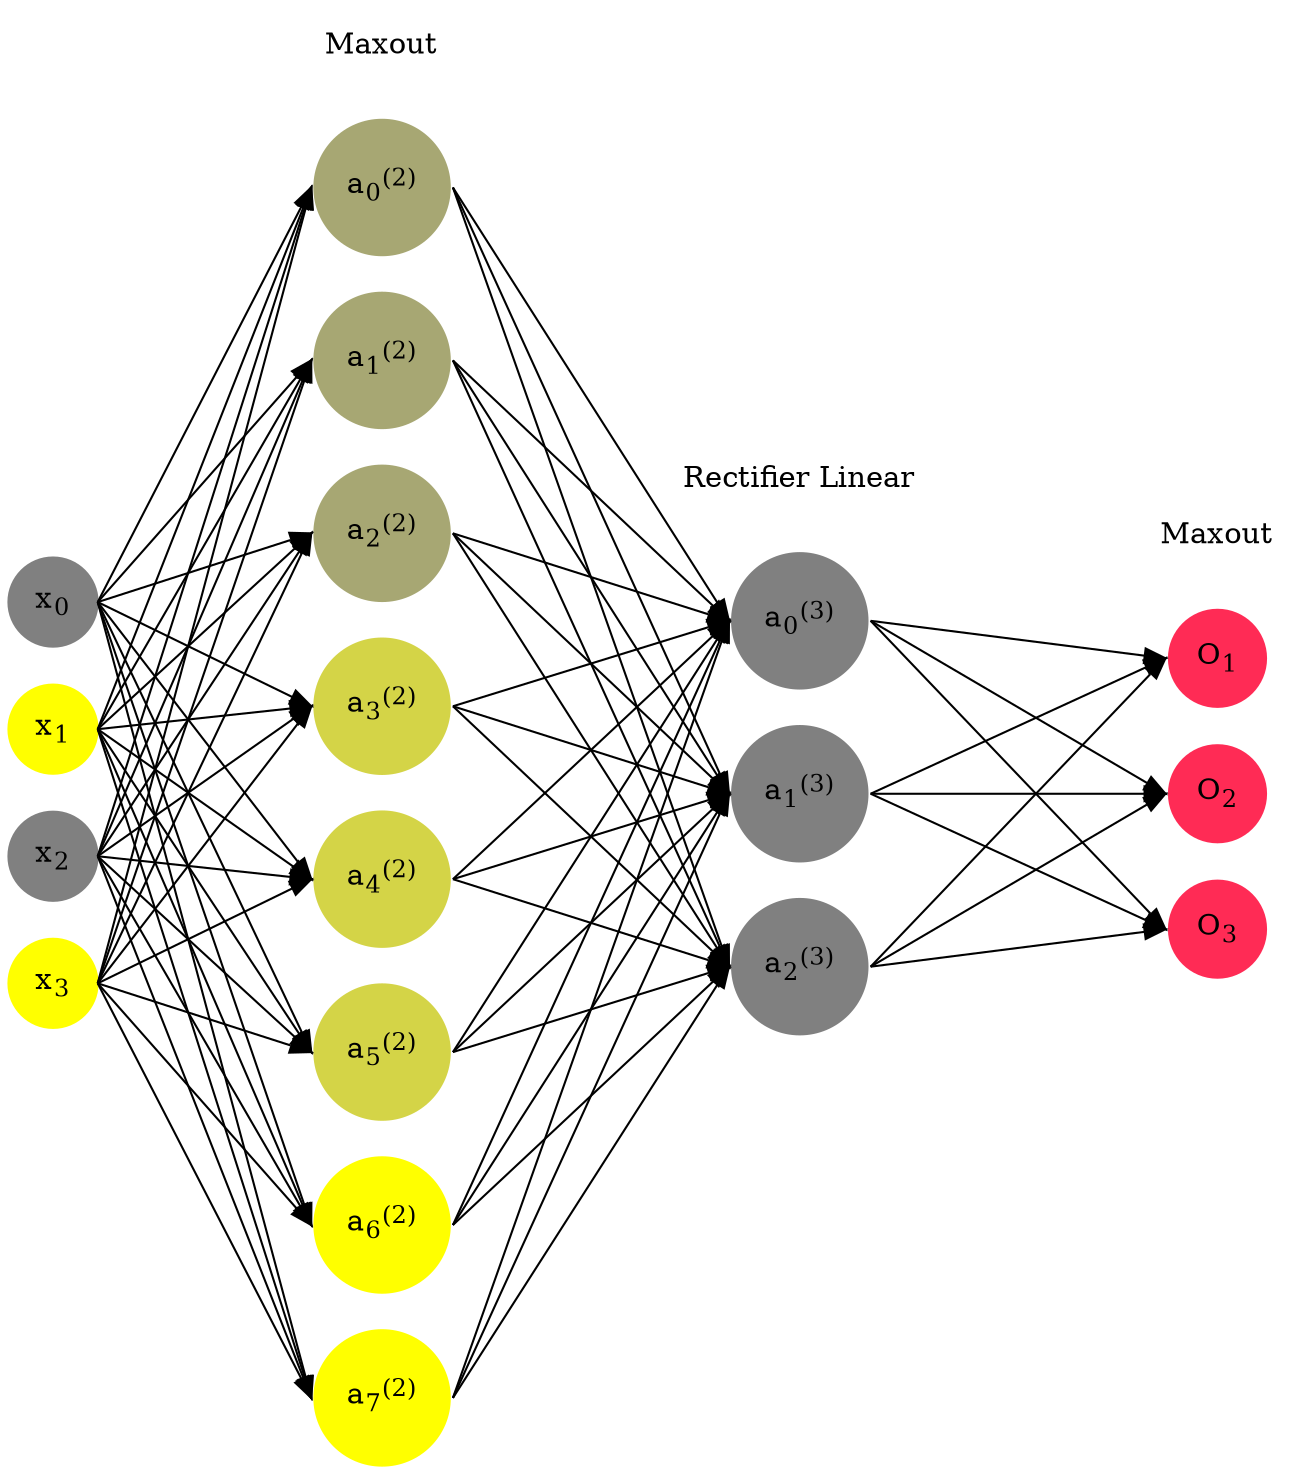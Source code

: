 digraph G {
	rankdir = LR;
	splines=false;
	edge[style=invis];
	ranksep= 1.4;
	{
	node [shape=circle, color="0.1667, 0.0, 0.5", style=filled, fillcolor="0.1667, 0.0, 0.5"];
	x0 [label=<x<sub>0</sub>>];
	}
	{
	node [shape=circle, color="0.1667, 1.0, 1.0", style=filled, fillcolor="0.1667, 1.0, 1.0"];
	x1 [label=<x<sub>1</sub>>];
	}
	{
	node [shape=circle, color="0.1667, 0.0, 0.5", style=filled, fillcolor="0.1667, 0.0, 0.5"];
	x2 [label=<x<sub>2</sub>>];
	}
	{
	node [shape=circle, color="0.1667, 1.0, 1.0", style=filled, fillcolor="0.1667, 1.0, 1.0"];
	x3 [label=<x<sub>3</sub>>];
	}
	{
	node [shape=circle, color="0.1667, 0.308358, 0.654179", style=filled, fillcolor="0.1667, 0.308358, 0.654179"];
	a02 [label=<a<sub>0</sub><sup>(2)</sup>>];
	}
	{
	node [shape=circle, color="0.1667, 0.308358, 0.654179", style=filled, fillcolor="0.1667, 0.308358, 0.654179"];
	a12 [label=<a<sub>1</sub><sup>(2)</sup>>];
	}
	{
	node [shape=circle, color="0.1667, 0.308358, 0.654179", style=filled, fillcolor="0.1667, 0.308358, 0.654179"];
	a22 [label=<a<sub>2</sub><sup>(2)</sup>>];
	}
	{
	node [shape=circle, color="0.1667, 0.663971, 0.831985", style=filled, fillcolor="0.1667, 0.663971, 0.831985"];
	a32 [label=<a<sub>3</sub><sup>(2)</sup>>];
	}
	{
	node [shape=circle, color="0.1667, 0.663971, 0.831985", style=filled, fillcolor="0.1667, 0.663971, 0.831985"];
	a42 [label=<a<sub>4</sub><sup>(2)</sup>>];
	}
	{
	node [shape=circle, color="0.1667, 0.663971, 0.831985", style=filled, fillcolor="0.1667, 0.663971, 0.831985"];
	a52 [label=<a<sub>5</sub><sup>(2)</sup>>];
	}
	{
	node [shape=circle, color="0.1667, 1.168899, 1.084449", style=filled, fillcolor="0.1667, 1.168899, 1.084449"];
	a62 [label=<a<sub>6</sub><sup>(2)</sup>>];
	}
	{
	node [shape=circle, color="0.1667, 1.168899, 1.084449", style=filled, fillcolor="0.1667, 1.168899, 1.084449"];
	a72 [label=<a<sub>7</sub><sup>(2)</sup>>];
	}
	{
	node [shape=circle, color="0.1667, 0.000000, 0.500000", style=filled, fillcolor="0.1667, 0.000000, 0.500000"];
	a03 [label=<a<sub>0</sub><sup>(3)</sup>>];
	}
	{
	node [shape=circle, color="0.1667, 0.000000, 0.500000", style=filled, fillcolor="0.1667, 0.000000, 0.500000"];
	a13 [label=<a<sub>1</sub><sup>(3)</sup>>];
	}
	{
	node [shape=circle, color="0.1667, 0.000000, 0.500000", style=filled, fillcolor="0.1667, 0.000000, 0.500000"];
	a23 [label=<a<sub>2</sub><sup>(3)</sup>>];
	}
	{
	node [shape=circle, color="0.9667, 0.83, 1.0", style=filled, fillcolor="0.9667, 0.83, 1.0"];
	O1 [label=<O<sub>1</sub>>];
	}
	{
	node [shape=circle, color="0.9667, 0.83, 1.0", style=filled, fillcolor="0.9667, 0.83, 1.0"];
	O2 [label=<O<sub>2</sub>>];
	}
	{
	node [shape=circle, color="0.9667, 0.83, 1.0", style=filled, fillcolor="0.9667, 0.83, 1.0"];
	O3 [label=<O<sub>3</sub>>];
	}
	{
	rank=same;
	x0->x1->x2->x3;
	}
	{
	rank=same;
	a02->a12->a22->a32->a42->a52->a62->a72;
	}
	{
	rank=same;
	a03->a13->a23;
	}
	{
	rank=same;
	O1->O2->O3;
	}
	l1 [shape=plaintext,label="Maxout"];
	l1->a02;
	{rank=same; l1;a02};
	l2 [shape=plaintext,label="Rectifier Linear"];
	l2->a03;
	{rank=same; l2;a03};
	l3 [shape=plaintext,label="Maxout"];
	l3->O1;
	{rank=same; l3;O1};
edge[style=solid, tailport=e, headport=w];
	{x0;x1;x2;x3} -> {a02;a12;a22;a32;a42;a52;a62;a72};
	{a02;a12;a22;a32;a42;a52;a62;a72} -> {a03;a13;a23};
	{a03;a13;a23} -> {O1,O2,O3};
}